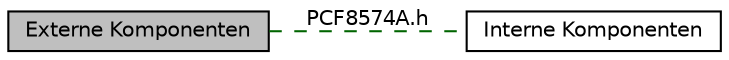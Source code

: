 digraph "Externe Komponenten"
{
  edge [fontname="Helvetica",fontsize="10",labelfontname="Helvetica",labelfontsize="10"];
  node [fontname="Helvetica",fontsize="10",shape=record];
  rankdir=LR;
  Node0 [label="Externe Komponenten",height=0.2,width=0.4,color="black", fillcolor="grey75", style="filled", fontcolor="black"];
  Node1 [label="Interne Komponenten",height=0.2,width=0.4,color="black", fillcolor="white", style="filled",URL="$group__gb4.html"];
  Node0->Node1 [shape=plaintext, label="PCF8574A.h", color="darkgreen", dir="none", style="dashed"];
}
